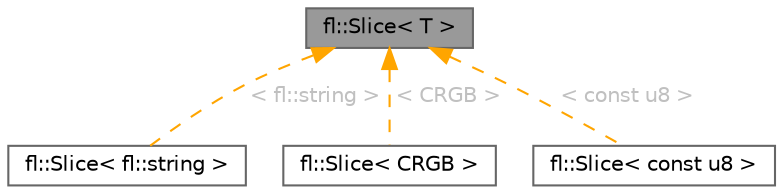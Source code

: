 digraph "fl::Slice&lt; T &gt;"
{
 // INTERACTIVE_SVG=YES
 // LATEX_PDF_SIZE
  bgcolor="transparent";
  edge [fontname=Helvetica,fontsize=10,labelfontname=Helvetica,labelfontsize=10];
  node [fontname=Helvetica,fontsize=10,shape=box,height=0.2,width=0.4];
  Node1 [id="Node000001",label="fl::Slice\< T \>",height=0.2,width=0.4,color="gray40", fillcolor="grey60", style="filled", fontcolor="black",tooltip=" "];
  Node1 -> Node2 [id="edge1_Node000001_Node000002",dir="back",color="orange",style="dashed",tooltip=" ",label=" \< fl::string \>",fontcolor="grey" ];
  Node2 [id="Node000002",label="fl::Slice\< fl::string \>",height=0.2,width=0.4,color="gray40", fillcolor="white", style="filled",URL="$d8/de4/classfl_1_1_slice.html",tooltip=" "];
  Node1 -> Node3 [id="edge2_Node000001_Node000003",dir="back",color="orange",style="dashed",tooltip=" ",label=" \< CRGB \>",fontcolor="grey" ];
  Node3 [id="Node000003",label="fl::Slice\< CRGB \>",height=0.2,width=0.4,color="gray40", fillcolor="white", style="filled",URL="$d8/de4/classfl_1_1_slice.html",tooltip=" "];
  Node1 -> Node4 [id="edge3_Node000001_Node000004",dir="back",color="orange",style="dashed",tooltip=" ",label=" \< const u8 \>",fontcolor="grey" ];
  Node4 [id="Node000004",label="fl::Slice\< const u8 \>",height=0.2,width=0.4,color="gray40", fillcolor="white", style="filled",URL="$d8/de4/classfl_1_1_slice.html",tooltip=" "];
}
